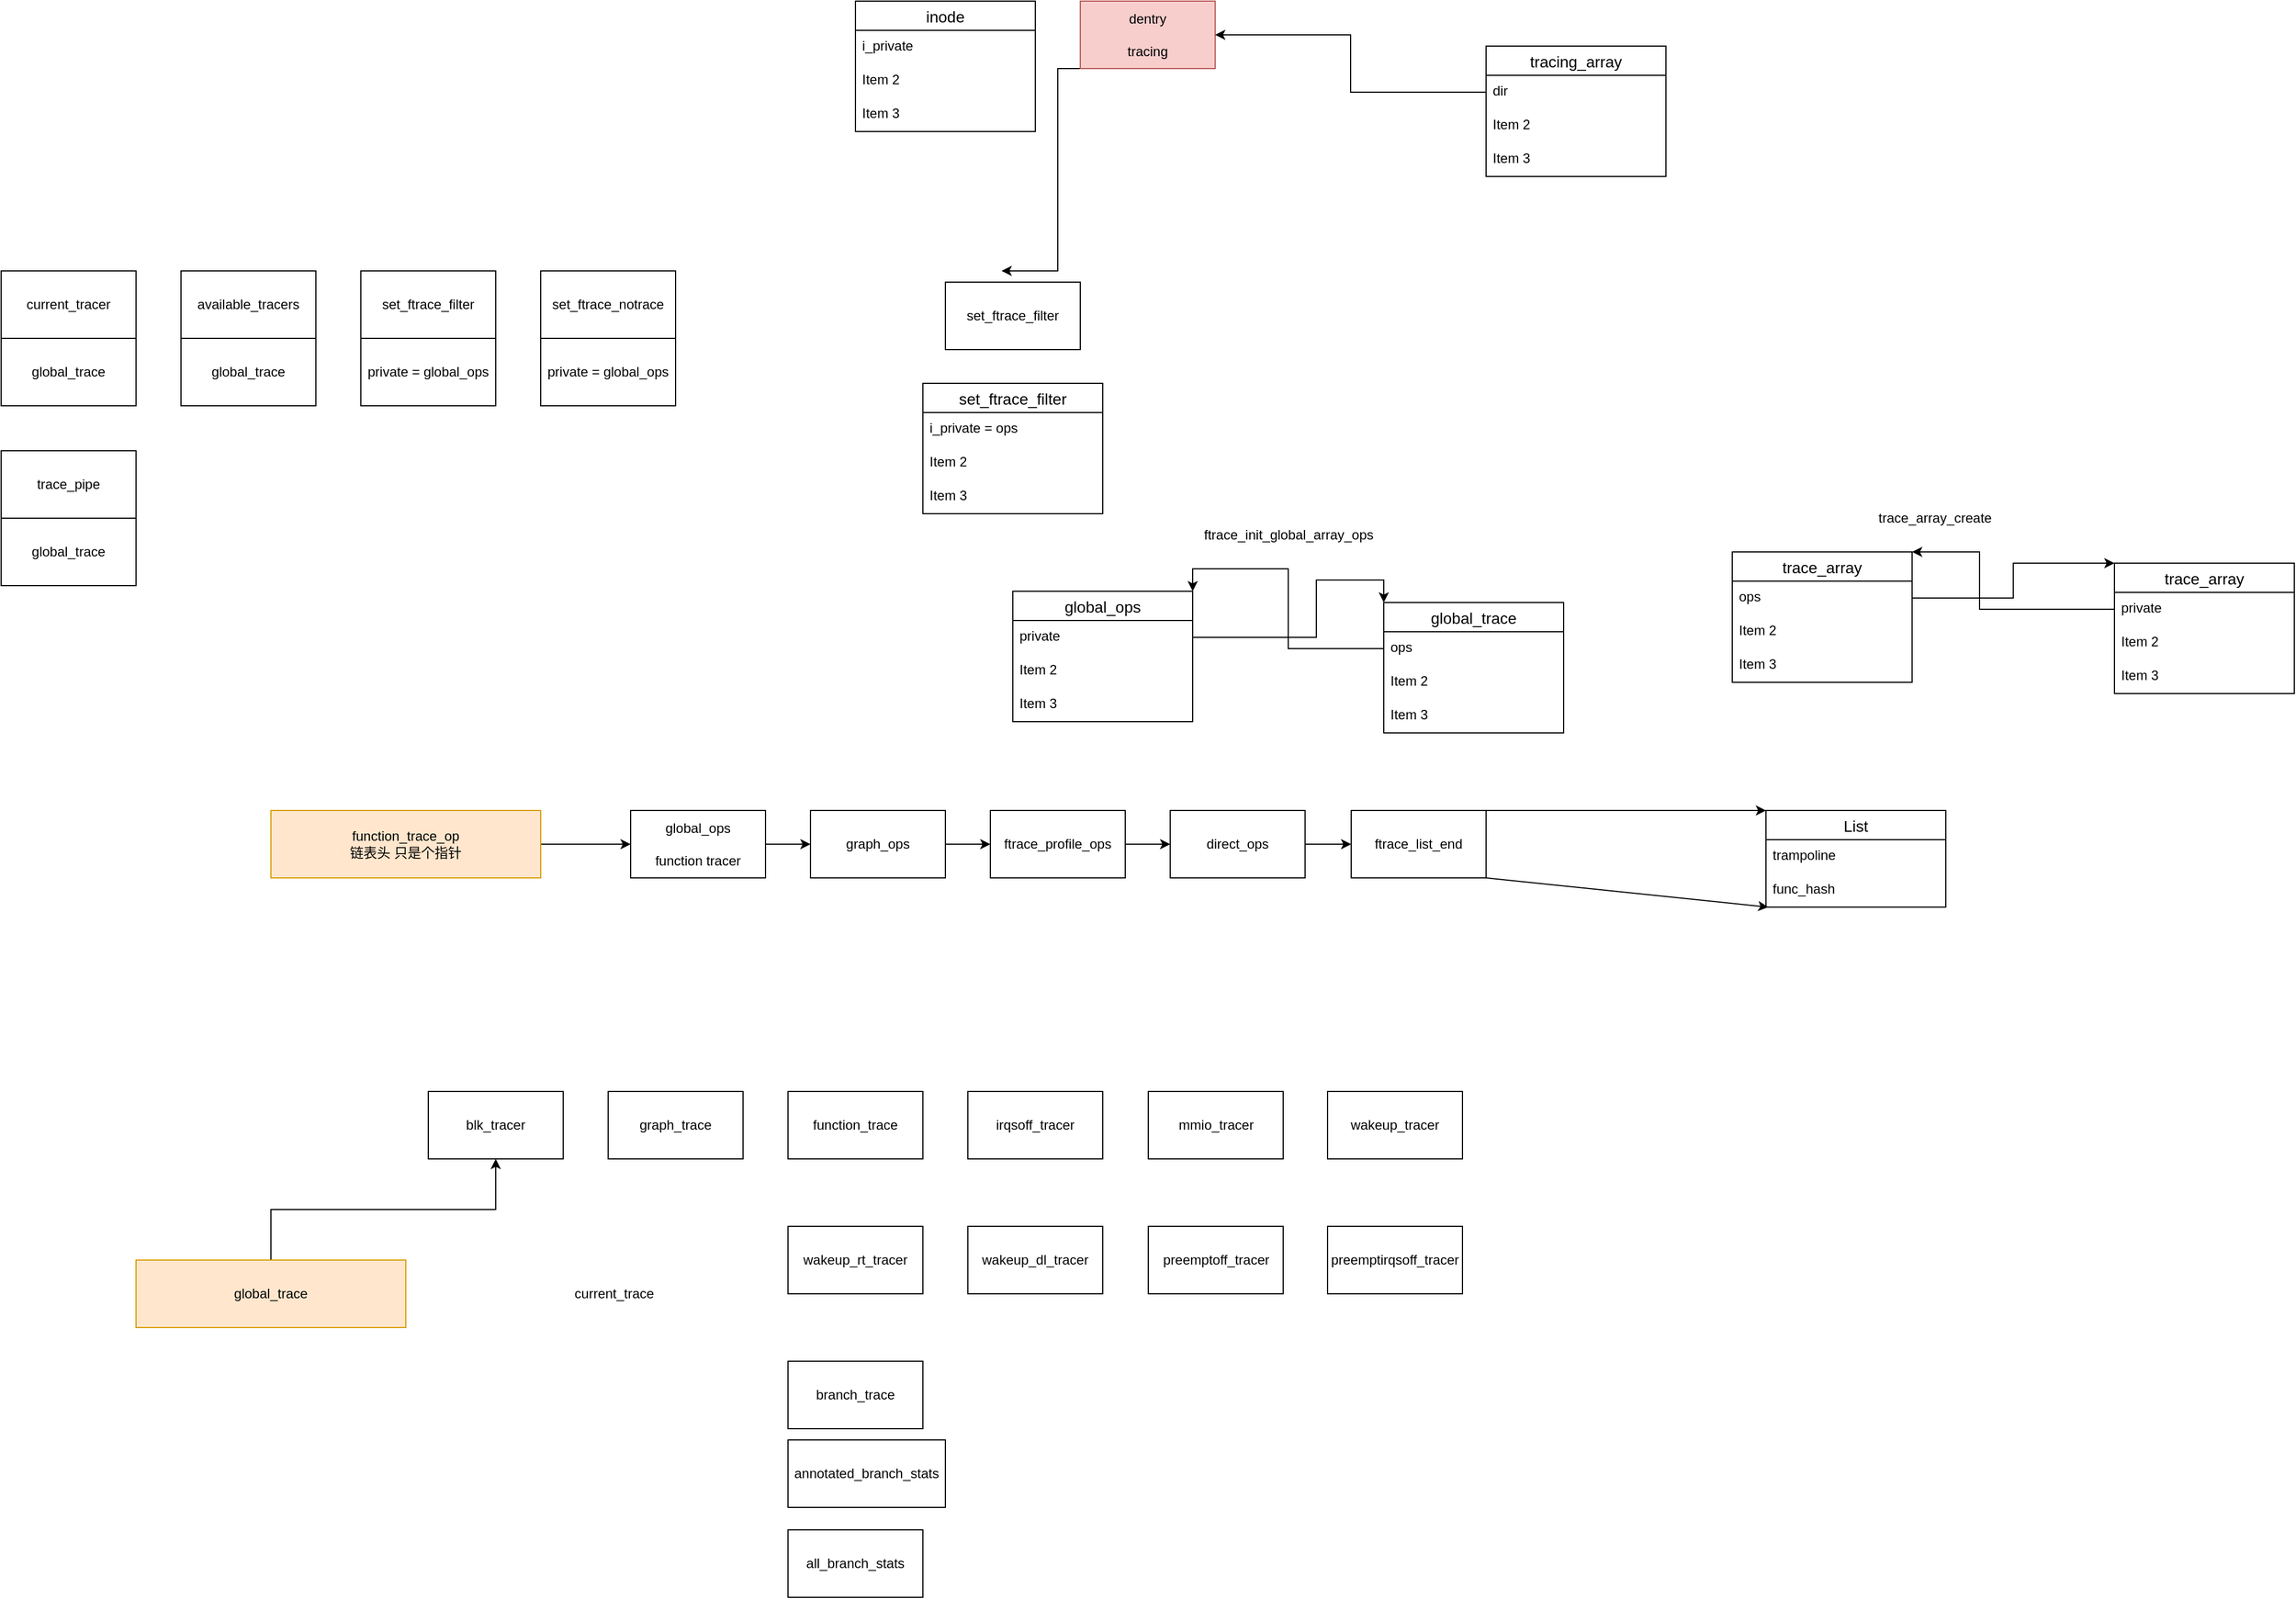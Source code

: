 <mxfile version="14.9.4" type="github">
  <diagram id="4ZUA-oB-a7aE9RYK-pqL" name="Page-1">
    <mxGraphModel dx="1666" dy="922" grid="1" gridSize="10" guides="1" tooltips="1" connect="1" arrows="1" fold="1" page="1" pageScale="1" pageWidth="827" pageHeight="1169" math="0" shadow="0">
      <root>
        <mxCell id="0" />
        <mxCell id="1" parent="0" />
        <mxCell id="zb0AIQ8FTANLbSavlnyJ-1" value="set_ftrace_filter" style="rounded=0;whiteSpace=wrap;html=1;" vertex="1" parent="1">
          <mxGeometry x="360" y="400" width="120" height="60" as="geometry" />
        </mxCell>
        <mxCell id="zb0AIQ8FTANLbSavlnyJ-2" value="private = global_ops" style="rounded=0;whiteSpace=wrap;html=1;" vertex="1" parent="1">
          <mxGeometry x="360" y="460" width="120" height="60" as="geometry" />
        </mxCell>
        <mxCell id="zb0AIQ8FTANLbSavlnyJ-3" value="set_ftrace_notrace" style="rounded=0;whiteSpace=wrap;html=1;" vertex="1" parent="1">
          <mxGeometry x="520" y="400" width="120" height="60" as="geometry" />
        </mxCell>
        <mxCell id="zb0AIQ8FTANLbSavlnyJ-4" value="private = global_ops" style="rounded=0;whiteSpace=wrap;html=1;" vertex="1" parent="1">
          <mxGeometry x="520" y="460" width="120" height="60" as="geometry" />
        </mxCell>
        <mxCell id="zb0AIQ8FTANLbSavlnyJ-5" value="available_tracers" style="rounded=0;whiteSpace=wrap;html=1;" vertex="1" parent="1">
          <mxGeometry x="200" y="400" width="120" height="60" as="geometry" />
        </mxCell>
        <mxCell id="zb0AIQ8FTANLbSavlnyJ-6" value="global_trace" style="rounded=0;whiteSpace=wrap;html=1;" vertex="1" parent="1">
          <mxGeometry x="200" y="460" width="120" height="60" as="geometry" />
        </mxCell>
        <mxCell id="zb0AIQ8FTANLbSavlnyJ-7" value="current_tracer" style="rounded=0;whiteSpace=wrap;html=1;" vertex="1" parent="1">
          <mxGeometry x="40" y="400" width="120" height="60" as="geometry" />
        </mxCell>
        <mxCell id="zb0AIQ8FTANLbSavlnyJ-8" value="global_trace" style="rounded=0;whiteSpace=wrap;html=1;" vertex="1" parent="1">
          <mxGeometry x="40" y="460" width="120" height="60" as="geometry" />
        </mxCell>
        <mxCell id="zb0AIQ8FTANLbSavlnyJ-9" value="trace_pipe" style="rounded=0;whiteSpace=wrap;html=1;" vertex="1" parent="1">
          <mxGeometry x="40" y="560" width="120" height="60" as="geometry" />
        </mxCell>
        <mxCell id="zb0AIQ8FTANLbSavlnyJ-10" value="global_trace" style="rounded=0;whiteSpace=wrap;html=1;" vertex="1" parent="1">
          <mxGeometry x="40" y="620" width="120" height="60" as="geometry" />
        </mxCell>
        <mxCell id="zb0AIQ8FTANLbSavlnyJ-59" value="" style="edgeStyle=none;rounded=0;orthogonalLoop=1;jettySize=auto;html=1;" edge="1" parent="1" source="zb0AIQ8FTANLbSavlnyJ-11" target="zb0AIQ8FTANLbSavlnyJ-12">
          <mxGeometry relative="1" as="geometry" />
        </mxCell>
        <mxCell id="zb0AIQ8FTANLbSavlnyJ-11" value="global_ops&lt;br&gt;&lt;br&gt;function tracer" style="rounded=0;whiteSpace=wrap;html=1;" vertex="1" parent="1">
          <mxGeometry x="600" y="880" width="120" height="60" as="geometry" />
        </mxCell>
        <mxCell id="zb0AIQ8FTANLbSavlnyJ-60" value="" style="edgeStyle=none;rounded=0;orthogonalLoop=1;jettySize=auto;html=1;" edge="1" parent="1" source="zb0AIQ8FTANLbSavlnyJ-12" target="zb0AIQ8FTANLbSavlnyJ-13">
          <mxGeometry relative="1" as="geometry" />
        </mxCell>
        <mxCell id="zb0AIQ8FTANLbSavlnyJ-12" value="graph_ops" style="rounded=0;whiteSpace=wrap;html=1;" vertex="1" parent="1">
          <mxGeometry x="760" y="880" width="120" height="60" as="geometry" />
        </mxCell>
        <mxCell id="zb0AIQ8FTANLbSavlnyJ-61" value="" style="edgeStyle=none;rounded=0;orthogonalLoop=1;jettySize=auto;html=1;" edge="1" parent="1" source="zb0AIQ8FTANLbSavlnyJ-13" target="zb0AIQ8FTANLbSavlnyJ-34">
          <mxGeometry relative="1" as="geometry" />
        </mxCell>
        <mxCell id="zb0AIQ8FTANLbSavlnyJ-13" value="ftrace_profile_ops" style="rounded=0;whiteSpace=wrap;html=1;" vertex="1" parent="1">
          <mxGeometry x="920" y="880" width="120" height="60" as="geometry" />
        </mxCell>
        <mxCell id="zb0AIQ8FTANLbSavlnyJ-56" style="rounded=0;orthogonalLoop=1;jettySize=auto;html=1;exitX=1;exitY=0;exitDx=0;exitDy=0;entryX=0;entryY=0;entryDx=0;entryDy=0;" edge="1" parent="1" source="zb0AIQ8FTANLbSavlnyJ-14" target="zb0AIQ8FTANLbSavlnyJ-52">
          <mxGeometry relative="1" as="geometry" />
        </mxCell>
        <mxCell id="zb0AIQ8FTANLbSavlnyJ-57" style="edgeStyle=none;rounded=0;orthogonalLoop=1;jettySize=auto;html=1;exitX=1;exitY=1;exitDx=0;exitDy=0;entryX=0.013;entryY=1;entryDx=0;entryDy=0;entryPerimeter=0;" edge="1" parent="1" source="zb0AIQ8FTANLbSavlnyJ-14" target="zb0AIQ8FTANLbSavlnyJ-54">
          <mxGeometry relative="1" as="geometry" />
        </mxCell>
        <mxCell id="zb0AIQ8FTANLbSavlnyJ-14" value="ftrace_list_end" style="rounded=0;whiteSpace=wrap;html=1;" vertex="1" parent="1">
          <mxGeometry x="1241" y="880" width="120" height="60" as="geometry" />
        </mxCell>
        <mxCell id="zb0AIQ8FTANLbSavlnyJ-58" style="edgeStyle=none;rounded=0;orthogonalLoop=1;jettySize=auto;html=1;exitX=1;exitY=0.5;exitDx=0;exitDy=0;entryX=0;entryY=0.5;entryDx=0;entryDy=0;" edge="1" parent="1" source="zb0AIQ8FTANLbSavlnyJ-15" target="zb0AIQ8FTANLbSavlnyJ-11">
          <mxGeometry relative="1" as="geometry" />
        </mxCell>
        <mxCell id="zb0AIQ8FTANLbSavlnyJ-15" value="function_trace_op&lt;br&gt;链表头 只是个指针" style="whiteSpace=wrap;html=1;fillColor=#ffe6cc;strokeColor=#d79b00;" vertex="1" parent="1">
          <mxGeometry x="280" y="880" width="240" height="60" as="geometry" />
        </mxCell>
        <mxCell id="zb0AIQ8FTANLbSavlnyJ-21" value="global_ops" style="swimlane;fontStyle=0;childLayout=stackLayout;horizontal=1;startSize=26;horizontalStack=0;resizeParent=1;resizeParentMax=0;resizeLast=0;collapsible=1;marginBottom=0;align=center;fontSize=14;" vertex="1" parent="1">
          <mxGeometry x="940" y="685" width="160" height="116" as="geometry" />
        </mxCell>
        <mxCell id="zb0AIQ8FTANLbSavlnyJ-22" value="private" style="text;strokeColor=none;fillColor=none;spacingLeft=4;spacingRight=4;overflow=hidden;rotatable=0;points=[[0,0.5],[1,0.5]];portConstraint=eastwest;fontSize=12;" vertex="1" parent="zb0AIQ8FTANLbSavlnyJ-21">
          <mxGeometry y="26" width="160" height="30" as="geometry" />
        </mxCell>
        <mxCell id="zb0AIQ8FTANLbSavlnyJ-23" value="Item 2" style="text;strokeColor=none;fillColor=none;spacingLeft=4;spacingRight=4;overflow=hidden;rotatable=0;points=[[0,0.5],[1,0.5]];portConstraint=eastwest;fontSize=12;" vertex="1" parent="zb0AIQ8FTANLbSavlnyJ-21">
          <mxGeometry y="56" width="160" height="30" as="geometry" />
        </mxCell>
        <mxCell id="zb0AIQ8FTANLbSavlnyJ-24" value="Item 3" style="text;strokeColor=none;fillColor=none;spacingLeft=4;spacingRight=4;overflow=hidden;rotatable=0;points=[[0,0.5],[1,0.5]];portConstraint=eastwest;fontSize=12;" vertex="1" parent="zb0AIQ8FTANLbSavlnyJ-21">
          <mxGeometry y="86" width="160" height="30" as="geometry" />
        </mxCell>
        <mxCell id="zb0AIQ8FTANLbSavlnyJ-25" value="global_trace" style="swimlane;fontStyle=0;childLayout=stackLayout;horizontal=1;startSize=26;horizontalStack=0;resizeParent=1;resizeParentMax=0;resizeLast=0;collapsible=1;marginBottom=0;align=center;fontSize=14;" vertex="1" parent="1">
          <mxGeometry x="1270" y="695" width="160" height="116" as="geometry" />
        </mxCell>
        <mxCell id="zb0AIQ8FTANLbSavlnyJ-26" value="ops" style="text;strokeColor=none;fillColor=none;spacingLeft=4;spacingRight=4;overflow=hidden;rotatable=0;points=[[0,0.5],[1,0.5]];portConstraint=eastwest;fontSize=12;" vertex="1" parent="zb0AIQ8FTANLbSavlnyJ-25">
          <mxGeometry y="26" width="160" height="30" as="geometry" />
        </mxCell>
        <mxCell id="zb0AIQ8FTANLbSavlnyJ-27" value="Item 2" style="text;strokeColor=none;fillColor=none;spacingLeft=4;spacingRight=4;overflow=hidden;rotatable=0;points=[[0,0.5],[1,0.5]];portConstraint=eastwest;fontSize=12;" vertex="1" parent="zb0AIQ8FTANLbSavlnyJ-25">
          <mxGeometry y="56" width="160" height="30" as="geometry" />
        </mxCell>
        <mxCell id="zb0AIQ8FTANLbSavlnyJ-28" value="Item 3" style="text;strokeColor=none;fillColor=none;spacingLeft=4;spacingRight=4;overflow=hidden;rotatable=0;points=[[0,0.5],[1,0.5]];portConstraint=eastwest;fontSize=12;" vertex="1" parent="zb0AIQ8FTANLbSavlnyJ-25">
          <mxGeometry y="86" width="160" height="30" as="geometry" />
        </mxCell>
        <mxCell id="zb0AIQ8FTANLbSavlnyJ-29" style="edgeStyle=orthogonalEdgeStyle;rounded=0;orthogonalLoop=1;jettySize=auto;html=1;exitX=0;exitY=0.5;exitDx=0;exitDy=0;entryX=1;entryY=0;entryDx=0;entryDy=0;" edge="1" parent="1" source="zb0AIQ8FTANLbSavlnyJ-26" target="zb0AIQ8FTANLbSavlnyJ-21">
          <mxGeometry relative="1" as="geometry" />
        </mxCell>
        <mxCell id="zb0AIQ8FTANLbSavlnyJ-30" style="edgeStyle=orthogonalEdgeStyle;rounded=0;orthogonalLoop=1;jettySize=auto;html=1;exitX=1;exitY=0.5;exitDx=0;exitDy=0;entryX=0;entryY=0;entryDx=0;entryDy=0;" edge="1" parent="1" source="zb0AIQ8FTANLbSavlnyJ-22" target="zb0AIQ8FTANLbSavlnyJ-25">
          <mxGeometry relative="1" as="geometry">
            <Array as="points">
              <mxPoint x="1210" y="726" />
              <mxPoint x="1210" y="675" />
              <mxPoint x="1270" y="675" />
            </Array>
          </mxGeometry>
        </mxCell>
        <mxCell id="zb0AIQ8FTANLbSavlnyJ-32" value="ftrace_init_global_array_ops" style="text;html=1;align=center;verticalAlign=middle;resizable=0;points=[];autosize=1;strokeColor=none;" vertex="1" parent="1">
          <mxGeometry x="1100" y="625" width="170" height="20" as="geometry" />
        </mxCell>
        <mxCell id="zb0AIQ8FTANLbSavlnyJ-62" value="" style="edgeStyle=none;rounded=0;orthogonalLoop=1;jettySize=auto;html=1;" edge="1" parent="1" source="zb0AIQ8FTANLbSavlnyJ-34" target="zb0AIQ8FTANLbSavlnyJ-14">
          <mxGeometry relative="1" as="geometry" />
        </mxCell>
        <mxCell id="zb0AIQ8FTANLbSavlnyJ-34" value="direct_ops" style="rounded=0;whiteSpace=wrap;html=1;" vertex="1" parent="1">
          <mxGeometry x="1080" y="880" width="120" height="60" as="geometry" />
        </mxCell>
        <mxCell id="zb0AIQ8FTANLbSavlnyJ-39" style="edgeStyle=orthogonalEdgeStyle;rounded=0;orthogonalLoop=1;jettySize=auto;html=1;exitX=0.5;exitY=0;exitDx=0;exitDy=0;" edge="1" parent="1" source="zb0AIQ8FTANLbSavlnyJ-35" target="zb0AIQ8FTANLbSavlnyJ-37">
          <mxGeometry relative="1" as="geometry" />
        </mxCell>
        <mxCell id="zb0AIQ8FTANLbSavlnyJ-35" value="global_trace" style="whiteSpace=wrap;html=1;fillColor=#ffe6cc;strokeColor=#d79b00;" vertex="1" parent="1">
          <mxGeometry x="160" y="1280" width="240" height="60" as="geometry" />
        </mxCell>
        <mxCell id="zb0AIQ8FTANLbSavlnyJ-37" value="blk_tracer" style="rounded=0;whiteSpace=wrap;html=1;" vertex="1" parent="1">
          <mxGeometry x="420" y="1130" width="120" height="60" as="geometry" />
        </mxCell>
        <mxCell id="zb0AIQ8FTANLbSavlnyJ-38" value="graph_trace" style="rounded=0;whiteSpace=wrap;html=1;" vertex="1" parent="1">
          <mxGeometry x="580" y="1130" width="120" height="60" as="geometry" />
        </mxCell>
        <mxCell id="zb0AIQ8FTANLbSavlnyJ-40" value="current_trace" style="text;html=1;align=center;verticalAlign=middle;resizable=0;points=[];autosize=1;strokeColor=none;" vertex="1" parent="1">
          <mxGeometry x="540" y="1300" width="90" height="20" as="geometry" />
        </mxCell>
        <mxCell id="zb0AIQ8FTANLbSavlnyJ-41" value="function_trace" style="whiteSpace=wrap;html=1;" vertex="1" parent="1">
          <mxGeometry x="740" y="1130" width="120" height="60" as="geometry" />
        </mxCell>
        <mxCell id="zb0AIQ8FTANLbSavlnyJ-42" value="&lt;div&gt;mmio_tracer&lt;br&gt;&lt;/div&gt;" style="whiteSpace=wrap;html=1;" vertex="1" parent="1">
          <mxGeometry x="1060.5" y="1130" width="120" height="60" as="geometry" />
        </mxCell>
        <mxCell id="zb0AIQ8FTANLbSavlnyJ-43" value="wakeup_tracer" style="whiteSpace=wrap;html=1;" vertex="1" parent="1">
          <mxGeometry x="1220" y="1130" width="120" height="60" as="geometry" />
        </mxCell>
        <mxCell id="zb0AIQ8FTANLbSavlnyJ-44" value="wakeup_rt_tracer" style="whiteSpace=wrap;html=1;" vertex="1" parent="1">
          <mxGeometry x="740" y="1250" width="120" height="60" as="geometry" />
        </mxCell>
        <mxCell id="zb0AIQ8FTANLbSavlnyJ-45" value="wakeup_dl_tracer" style="whiteSpace=wrap;html=1;" vertex="1" parent="1">
          <mxGeometry x="900" y="1250" width="120" height="60" as="geometry" />
        </mxCell>
        <mxCell id="zb0AIQ8FTANLbSavlnyJ-46" value="irqsoff_tracer" style="whiteSpace=wrap;html=1;" vertex="1" parent="1">
          <mxGeometry x="900" y="1130" width="120" height="60" as="geometry" />
        </mxCell>
        <mxCell id="zb0AIQ8FTANLbSavlnyJ-47" value="preemptoff_tracer" style="whiteSpace=wrap;html=1;" vertex="1" parent="1">
          <mxGeometry x="1060.5" y="1250" width="120" height="60" as="geometry" />
        </mxCell>
        <mxCell id="zb0AIQ8FTANLbSavlnyJ-48" value="preemptirqsoff_tracer" style="whiteSpace=wrap;html=1;" vertex="1" parent="1">
          <mxGeometry x="1220" y="1250" width="120" height="60" as="geometry" />
        </mxCell>
        <mxCell id="zb0AIQ8FTANLbSavlnyJ-49" value="branch_trace" style="whiteSpace=wrap;html=1;" vertex="1" parent="1">
          <mxGeometry x="740" y="1370" width="120" height="60" as="geometry" />
        </mxCell>
        <mxCell id="zb0AIQ8FTANLbSavlnyJ-50" value="annotated_branch_stats" style="whiteSpace=wrap;html=1;" vertex="1" parent="1">
          <mxGeometry x="740" y="1440" width="140" height="60" as="geometry" />
        </mxCell>
        <mxCell id="zb0AIQ8FTANLbSavlnyJ-51" value="all_branch_stats" style="whiteSpace=wrap;html=1;" vertex="1" parent="1">
          <mxGeometry x="740" y="1520" width="120" height="60" as="geometry" />
        </mxCell>
        <mxCell id="zb0AIQ8FTANLbSavlnyJ-52" value="List" style="swimlane;fontStyle=0;childLayout=stackLayout;horizontal=1;startSize=26;horizontalStack=0;resizeParent=1;resizeParentMax=0;resizeLast=0;collapsible=1;marginBottom=0;align=center;fontSize=14;" vertex="1" parent="1">
          <mxGeometry x="1610" y="880" width="160" height="86" as="geometry" />
        </mxCell>
        <mxCell id="zb0AIQ8FTANLbSavlnyJ-53" value="trampoline" style="text;strokeColor=none;fillColor=none;spacingLeft=4;spacingRight=4;overflow=hidden;rotatable=0;points=[[0,0.5],[1,0.5]];portConstraint=eastwest;fontSize=12;" vertex="1" parent="zb0AIQ8FTANLbSavlnyJ-52">
          <mxGeometry y="26" width="160" height="30" as="geometry" />
        </mxCell>
        <mxCell id="zb0AIQ8FTANLbSavlnyJ-54" value="func_hash" style="text;strokeColor=none;fillColor=none;spacingLeft=4;spacingRight=4;overflow=hidden;rotatable=0;points=[[0,0.5],[1,0.5]];portConstraint=eastwest;fontSize=12;" vertex="1" parent="zb0AIQ8FTANLbSavlnyJ-52">
          <mxGeometry y="56" width="160" height="30" as="geometry" />
        </mxCell>
        <mxCell id="zb0AIQ8FTANLbSavlnyJ-64" value="trace_array" style="swimlane;fontStyle=0;childLayout=stackLayout;horizontal=1;startSize=26;horizontalStack=0;resizeParent=1;resizeParentMax=0;resizeLast=0;collapsible=1;marginBottom=0;align=center;fontSize=14;" vertex="1" parent="1">
          <mxGeometry x="1580" y="650" width="160" height="116" as="geometry" />
        </mxCell>
        <mxCell id="zb0AIQ8FTANLbSavlnyJ-65" value="ops" style="text;strokeColor=none;fillColor=none;spacingLeft=4;spacingRight=4;overflow=hidden;rotatable=0;points=[[0,0.5],[1,0.5]];portConstraint=eastwest;fontSize=12;" vertex="1" parent="zb0AIQ8FTANLbSavlnyJ-64">
          <mxGeometry y="26" width="160" height="30" as="geometry" />
        </mxCell>
        <mxCell id="zb0AIQ8FTANLbSavlnyJ-66" value="Item 2" style="text;strokeColor=none;fillColor=none;spacingLeft=4;spacingRight=4;overflow=hidden;rotatable=0;points=[[0,0.5],[1,0.5]];portConstraint=eastwest;fontSize=12;" vertex="1" parent="zb0AIQ8FTANLbSavlnyJ-64">
          <mxGeometry y="56" width="160" height="30" as="geometry" />
        </mxCell>
        <mxCell id="zb0AIQ8FTANLbSavlnyJ-67" value="Item 3" style="text;strokeColor=none;fillColor=none;spacingLeft=4;spacingRight=4;overflow=hidden;rotatable=0;points=[[0,0.5],[1,0.5]];portConstraint=eastwest;fontSize=12;" vertex="1" parent="zb0AIQ8FTANLbSavlnyJ-64">
          <mxGeometry y="86" width="160" height="30" as="geometry" />
        </mxCell>
        <mxCell id="zb0AIQ8FTANLbSavlnyJ-68" value="trace_array" style="swimlane;fontStyle=0;childLayout=stackLayout;horizontal=1;startSize=26;horizontalStack=0;resizeParent=1;resizeParentMax=0;resizeLast=0;collapsible=1;marginBottom=0;align=center;fontSize=14;" vertex="1" parent="1">
          <mxGeometry x="1920" y="660" width="160" height="116" as="geometry" />
        </mxCell>
        <mxCell id="zb0AIQ8FTANLbSavlnyJ-69" value="private" style="text;strokeColor=none;fillColor=none;spacingLeft=4;spacingRight=4;overflow=hidden;rotatable=0;points=[[0,0.5],[1,0.5]];portConstraint=eastwest;fontSize=12;" vertex="1" parent="zb0AIQ8FTANLbSavlnyJ-68">
          <mxGeometry y="26" width="160" height="30" as="geometry" />
        </mxCell>
        <mxCell id="zb0AIQ8FTANLbSavlnyJ-70" value="Item 2" style="text;strokeColor=none;fillColor=none;spacingLeft=4;spacingRight=4;overflow=hidden;rotatable=0;points=[[0,0.5],[1,0.5]];portConstraint=eastwest;fontSize=12;" vertex="1" parent="zb0AIQ8FTANLbSavlnyJ-68">
          <mxGeometry y="56" width="160" height="30" as="geometry" />
        </mxCell>
        <mxCell id="zb0AIQ8FTANLbSavlnyJ-71" value="Item 3" style="text;strokeColor=none;fillColor=none;spacingLeft=4;spacingRight=4;overflow=hidden;rotatable=0;points=[[0,0.5],[1,0.5]];portConstraint=eastwest;fontSize=12;" vertex="1" parent="zb0AIQ8FTANLbSavlnyJ-68">
          <mxGeometry y="86" width="160" height="30" as="geometry" />
        </mxCell>
        <mxCell id="zb0AIQ8FTANLbSavlnyJ-72" style="edgeStyle=elbowEdgeStyle;rounded=0;orthogonalLoop=1;jettySize=auto;html=1;exitX=1;exitY=0.5;exitDx=0;exitDy=0;entryX=0;entryY=0;entryDx=0;entryDy=0;" edge="1" parent="1" source="zb0AIQ8FTANLbSavlnyJ-65" target="zb0AIQ8FTANLbSavlnyJ-68">
          <mxGeometry relative="1" as="geometry" />
        </mxCell>
        <mxCell id="zb0AIQ8FTANLbSavlnyJ-73" style="edgeStyle=elbowEdgeStyle;rounded=0;orthogonalLoop=1;jettySize=auto;html=1;exitX=0;exitY=0.5;exitDx=0;exitDy=0;entryX=1;entryY=0;entryDx=0;entryDy=0;" edge="1" parent="1" source="zb0AIQ8FTANLbSavlnyJ-69" target="zb0AIQ8FTANLbSavlnyJ-64">
          <mxGeometry relative="1" as="geometry">
            <Array as="points">
              <mxPoint x="1800" y="680" />
            </Array>
          </mxGeometry>
        </mxCell>
        <mxCell id="zb0AIQ8FTANLbSavlnyJ-74" value="trace_array_create" style="text;html=1;align=center;verticalAlign=middle;resizable=0;points=[];autosize=1;strokeColor=none;" vertex="1" parent="1">
          <mxGeometry x="1700" y="610" width="120" height="20" as="geometry" />
        </mxCell>
        <mxCell id="zb0AIQ8FTANLbSavlnyJ-87" style="edgeStyle=elbowEdgeStyle;rounded=0;orthogonalLoop=1;jettySize=auto;html=1;exitX=0.25;exitY=1;exitDx=0;exitDy=0;" edge="1" parent="1" source="zb0AIQ8FTANLbSavlnyJ-75">
          <mxGeometry relative="1" as="geometry">
            <mxPoint x="930" y="400" as="targetPoint" />
          </mxGeometry>
        </mxCell>
        <mxCell id="zb0AIQ8FTANLbSavlnyJ-75" value="dentry&lt;br&gt;&lt;br&gt;tracing" style="rounded=0;whiteSpace=wrap;html=1;fillColor=#f8cecc;strokeColor=#b85450;" vertex="1" parent="1">
          <mxGeometry x="1000" y="160" width="120" height="60" as="geometry" />
        </mxCell>
        <mxCell id="zb0AIQ8FTANLbSavlnyJ-77" value="tracing_array" style="swimlane;fontStyle=0;childLayout=stackLayout;horizontal=1;startSize=26;horizontalStack=0;resizeParent=1;resizeParentMax=0;resizeLast=0;collapsible=1;marginBottom=0;align=center;fontSize=14;" vertex="1" parent="1">
          <mxGeometry x="1361" y="200" width="160" height="116" as="geometry" />
        </mxCell>
        <mxCell id="zb0AIQ8FTANLbSavlnyJ-78" value="dir" style="text;strokeColor=none;fillColor=none;spacingLeft=4;spacingRight=4;overflow=hidden;rotatable=0;points=[[0,0.5],[1,0.5]];portConstraint=eastwest;fontSize=12;" vertex="1" parent="zb0AIQ8FTANLbSavlnyJ-77">
          <mxGeometry y="26" width="160" height="30" as="geometry" />
        </mxCell>
        <mxCell id="zb0AIQ8FTANLbSavlnyJ-79" value="Item 2" style="text;strokeColor=none;fillColor=none;spacingLeft=4;spacingRight=4;overflow=hidden;rotatable=0;points=[[0,0.5],[1,0.5]];portConstraint=eastwest;fontSize=12;" vertex="1" parent="zb0AIQ8FTANLbSavlnyJ-77">
          <mxGeometry y="56" width="160" height="30" as="geometry" />
        </mxCell>
        <mxCell id="zb0AIQ8FTANLbSavlnyJ-80" value="Item 3" style="text;strokeColor=none;fillColor=none;spacingLeft=4;spacingRight=4;overflow=hidden;rotatable=0;points=[[0,0.5],[1,0.5]];portConstraint=eastwest;fontSize=12;" vertex="1" parent="zb0AIQ8FTANLbSavlnyJ-77">
          <mxGeometry y="86" width="160" height="30" as="geometry" />
        </mxCell>
        <mxCell id="zb0AIQ8FTANLbSavlnyJ-81" style="edgeStyle=elbowEdgeStyle;rounded=0;orthogonalLoop=1;jettySize=auto;html=1;exitX=0;exitY=0.5;exitDx=0;exitDy=0;entryX=1;entryY=0.5;entryDx=0;entryDy=0;" edge="1" parent="1" source="zb0AIQ8FTANLbSavlnyJ-78" target="zb0AIQ8FTANLbSavlnyJ-75">
          <mxGeometry relative="1" as="geometry" />
        </mxCell>
        <mxCell id="zb0AIQ8FTANLbSavlnyJ-83" value="inode" style="swimlane;fontStyle=0;childLayout=stackLayout;horizontal=1;startSize=26;horizontalStack=0;resizeParent=1;resizeParentMax=0;resizeLast=0;collapsible=1;marginBottom=0;align=center;fontSize=14;" vertex="1" parent="1">
          <mxGeometry x="800" y="160" width="160" height="116" as="geometry" />
        </mxCell>
        <mxCell id="zb0AIQ8FTANLbSavlnyJ-84" value="i_private" style="text;strokeColor=none;fillColor=none;spacingLeft=4;spacingRight=4;overflow=hidden;rotatable=0;points=[[0,0.5],[1,0.5]];portConstraint=eastwest;fontSize=12;" vertex="1" parent="zb0AIQ8FTANLbSavlnyJ-83">
          <mxGeometry y="26" width="160" height="30" as="geometry" />
        </mxCell>
        <mxCell id="zb0AIQ8FTANLbSavlnyJ-85" value="Item 2" style="text;strokeColor=none;fillColor=none;spacingLeft=4;spacingRight=4;overflow=hidden;rotatable=0;points=[[0,0.5],[1,0.5]];portConstraint=eastwest;fontSize=12;" vertex="1" parent="zb0AIQ8FTANLbSavlnyJ-83">
          <mxGeometry y="56" width="160" height="30" as="geometry" />
        </mxCell>
        <mxCell id="zb0AIQ8FTANLbSavlnyJ-86" value="Item 3" style="text;strokeColor=none;fillColor=none;spacingLeft=4;spacingRight=4;overflow=hidden;rotatable=0;points=[[0,0.5],[1,0.5]];portConstraint=eastwest;fontSize=12;" vertex="1" parent="zb0AIQ8FTANLbSavlnyJ-83">
          <mxGeometry y="86" width="160" height="30" as="geometry" />
        </mxCell>
        <mxCell id="zb0AIQ8FTANLbSavlnyJ-88" value="set_ftrace_filter" style="rounded=0;whiteSpace=wrap;html=1;" vertex="1" parent="1">
          <mxGeometry x="880" y="410" width="120" height="60" as="geometry" />
        </mxCell>
        <mxCell id="zb0AIQ8FTANLbSavlnyJ-89" value="set_ftrace_filter" style="swimlane;fontStyle=0;childLayout=stackLayout;horizontal=1;startSize=26;horizontalStack=0;resizeParent=1;resizeParentMax=0;resizeLast=0;collapsible=1;marginBottom=0;align=center;fontSize=14;" vertex="1" parent="1">
          <mxGeometry x="860" y="500" width="160" height="116" as="geometry" />
        </mxCell>
        <mxCell id="zb0AIQ8FTANLbSavlnyJ-90" value="i_private = ops" style="text;strokeColor=none;fillColor=none;spacingLeft=4;spacingRight=4;overflow=hidden;rotatable=0;points=[[0,0.5],[1,0.5]];portConstraint=eastwest;fontSize=12;" vertex="1" parent="zb0AIQ8FTANLbSavlnyJ-89">
          <mxGeometry y="26" width="160" height="30" as="geometry" />
        </mxCell>
        <mxCell id="zb0AIQ8FTANLbSavlnyJ-91" value="Item 2" style="text;strokeColor=none;fillColor=none;spacingLeft=4;spacingRight=4;overflow=hidden;rotatable=0;points=[[0,0.5],[1,0.5]];portConstraint=eastwest;fontSize=12;" vertex="1" parent="zb0AIQ8FTANLbSavlnyJ-89">
          <mxGeometry y="56" width="160" height="30" as="geometry" />
        </mxCell>
        <mxCell id="zb0AIQ8FTANLbSavlnyJ-92" value="Item 3" style="text;strokeColor=none;fillColor=none;spacingLeft=4;spacingRight=4;overflow=hidden;rotatable=0;points=[[0,0.5],[1,0.5]];portConstraint=eastwest;fontSize=12;" vertex="1" parent="zb0AIQ8FTANLbSavlnyJ-89">
          <mxGeometry y="86" width="160" height="30" as="geometry" />
        </mxCell>
      </root>
    </mxGraphModel>
  </diagram>
</mxfile>
